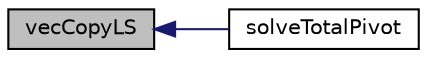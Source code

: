 digraph "vecCopyLS"
{
  edge [fontname="Helvetica",fontsize="10",labelfontname="Helvetica",labelfontsize="10"];
  node [fontname="Helvetica",fontsize="10",shape=record];
  rankdir="LR";
  Node55 [label="vecCopyLS",height=0.2,width=0.4,color="black", fillcolor="grey75", style="filled", fontcolor="black"];
  Node55 -> Node56 [dir="back",color="midnightblue",fontsize="10",style="solid",fontname="Helvetica"];
  Node56 [label="solveTotalPivot",height=0.2,width=0.4,color="black", fillcolor="white", style="filled",URL="$d7/d3a/linear_solver_total_pivot_8h.html#a2537b7e54ce430e465bfb3922de90894"];
}
